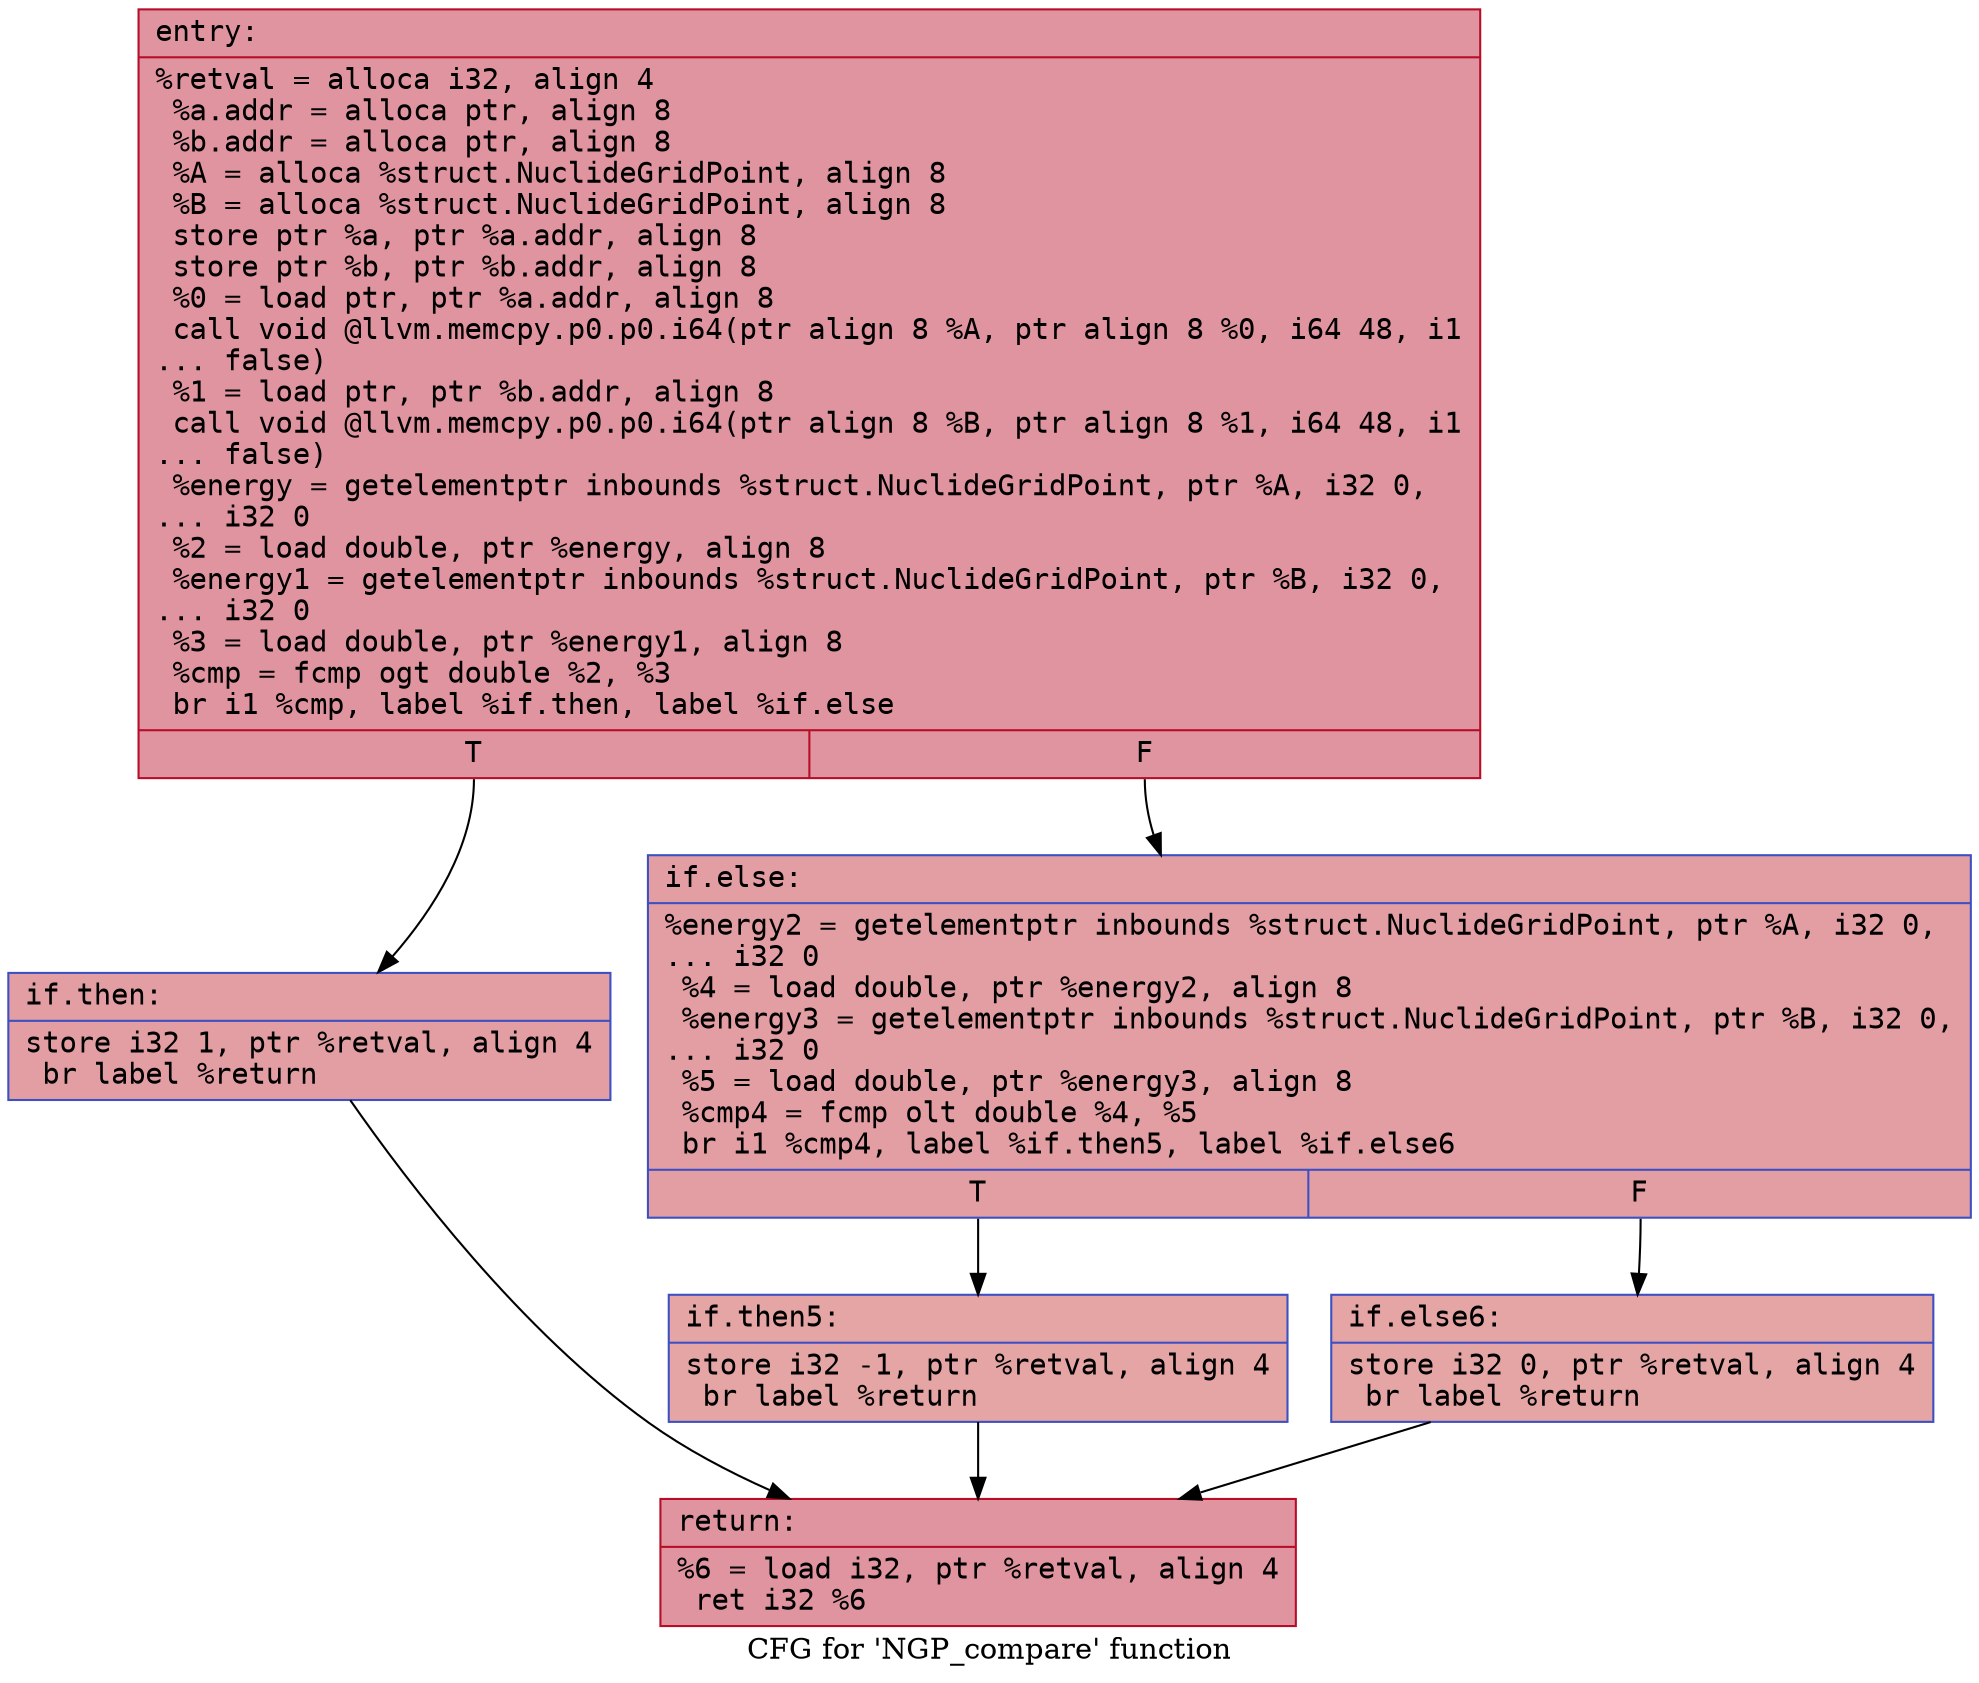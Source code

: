 digraph "CFG for 'NGP_compare' function" {
	label="CFG for 'NGP_compare' function";

	Node0x55bfd5c15160 [shape=record,color="#b70d28ff", style=filled, fillcolor="#b70d2870" fontname="Courier",label="{entry:\l|  %retval = alloca i32, align 4\l  %a.addr = alloca ptr, align 8\l  %b.addr = alloca ptr, align 8\l  %A = alloca %struct.NuclideGridPoint, align 8\l  %B = alloca %struct.NuclideGridPoint, align 8\l  store ptr %a, ptr %a.addr, align 8\l  store ptr %b, ptr %b.addr, align 8\l  %0 = load ptr, ptr %a.addr, align 8\l  call void @llvm.memcpy.p0.p0.i64(ptr align 8 %A, ptr align 8 %0, i64 48, i1\l... false)\l  %1 = load ptr, ptr %b.addr, align 8\l  call void @llvm.memcpy.p0.p0.i64(ptr align 8 %B, ptr align 8 %1, i64 48, i1\l... false)\l  %energy = getelementptr inbounds %struct.NuclideGridPoint, ptr %A, i32 0,\l... i32 0\l  %2 = load double, ptr %energy, align 8\l  %energy1 = getelementptr inbounds %struct.NuclideGridPoint, ptr %B, i32 0,\l... i32 0\l  %3 = load double, ptr %energy1, align 8\l  %cmp = fcmp ogt double %2, %3\l  br i1 %cmp, label %if.then, label %if.else\l|{<s0>T|<s1>F}}"];
	Node0x55bfd5c15160:s0 -> Node0x55bfd5c15eb0[tooltip="entry -> if.then\nProbability 50.00%" ];
	Node0x55bfd5c15160:s1 -> Node0x55bfd5c15f20[tooltip="entry -> if.else\nProbability 50.00%" ];
	Node0x55bfd5c15eb0 [shape=record,color="#3d50c3ff", style=filled, fillcolor="#be242e70" fontname="Courier",label="{if.then:\l|  store i32 1, ptr %retval, align 4\l  br label %return\l}"];
	Node0x55bfd5c15eb0 -> Node0x55bfd5c162e0[tooltip="if.then -> return\nProbability 100.00%" ];
	Node0x55bfd5c15f20 [shape=record,color="#3d50c3ff", style=filled, fillcolor="#be242e70" fontname="Courier",label="{if.else:\l|  %energy2 = getelementptr inbounds %struct.NuclideGridPoint, ptr %A, i32 0,\l... i32 0\l  %4 = load double, ptr %energy2, align 8\l  %energy3 = getelementptr inbounds %struct.NuclideGridPoint, ptr %B, i32 0,\l... i32 0\l  %5 = load double, ptr %energy3, align 8\l  %cmp4 = fcmp olt double %4, %5\l  br i1 %cmp4, label %if.then5, label %if.else6\l|{<s0>T|<s1>F}}"];
	Node0x55bfd5c15f20:s0 -> Node0x55bfd5c16730[tooltip="if.else -> if.then5\nProbability 50.00%" ];
	Node0x55bfd5c15f20:s1 -> Node0x55bfd5c16780[tooltip="if.else -> if.else6\nProbability 50.00%" ];
	Node0x55bfd5c16730 [shape=record,color="#3d50c3ff", style=filled, fillcolor="#c5333470" fontname="Courier",label="{if.then5:\l|  store i32 -1, ptr %retval, align 4\l  br label %return\l}"];
	Node0x55bfd5c16730 -> Node0x55bfd5c162e0[tooltip="if.then5 -> return\nProbability 100.00%" ];
	Node0x55bfd5c16780 [shape=record,color="#3d50c3ff", style=filled, fillcolor="#c5333470" fontname="Courier",label="{if.else6:\l|  store i32 0, ptr %retval, align 4\l  br label %return\l}"];
	Node0x55bfd5c16780 -> Node0x55bfd5c162e0[tooltip="if.else6 -> return\nProbability 100.00%" ];
	Node0x55bfd5c162e0 [shape=record,color="#b70d28ff", style=filled, fillcolor="#b70d2870" fontname="Courier",label="{return:\l|  %6 = load i32, ptr %retval, align 4\l  ret i32 %6\l}"];
}
